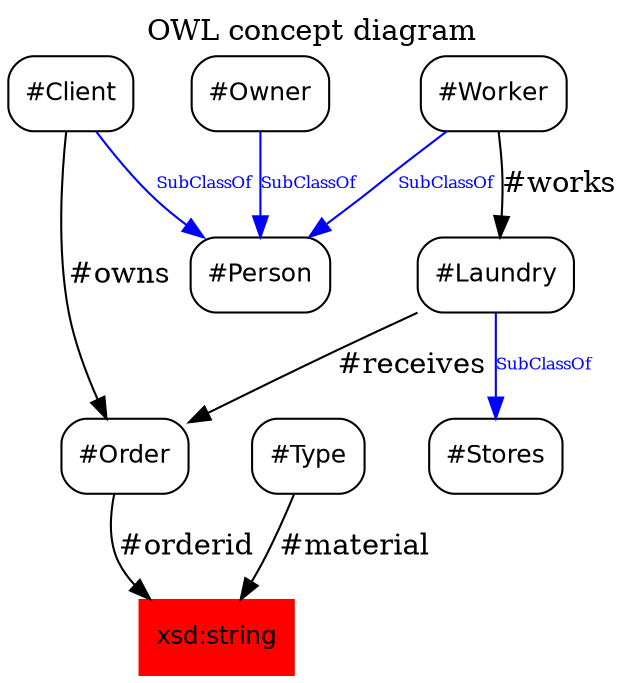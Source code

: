digraph pl_2_1 {
//title
labelloc="t";
label="OWL concept diagram";rankdir=TB;
resolution=300;size="8,5";
"#Laundry" [shape = box, style=rounded, fontsize=12 fontname=helvetica];
"#Laundry" -> "#Order" [ label = "#receives" ]
"#Worker" [shape = box, style=rounded, fontsize=12 fontname=helvetica];
"#Worker" -> "#Laundry" [ label = "#works" ]
"#Client" [shape = box, style=rounded, fontsize=12 fontname=helvetica];
"#Client" -> "#Order" [ label = "#owns" ]
"#Laundry" [shape = box, style=rounded, fontsize=12 fontname=helvetica];
"#Stores" [shape = box, style=rounded, fontsize=12 fontname=helvetica];
"#Laundry" -> "#Stores" [ label = "SubClassOf" , fontsize=8 , fontcolor="blue", color="blue" ]
"#Owner" [shape = box, style=rounded, fontsize=12 fontname=helvetica];
"#Person" [shape = box, style=rounded, fontsize=12 fontname=helvetica];
"#Owner" -> "#Person" [ label = "SubClassOf" , fontsize=8 , fontcolor="blue", color="blue" ]
"#Type" [shape = box, style=rounded, fontsize=12 fontname=helvetica];
"xsd:string" [shape = box, style=filled,color="red", fontsize=12 fontname=helvetica];
"#Type" -> "xsd:string" [ label = "#material" ]
"#Order" [shape = box, style=rounded, fontsize=12 fontname=helvetica];
"xsd:string" [shape = box, style=filled,color="red", fontsize=12 fontname=helvetica];
"#Order" -> "xsd:string" [ label = "#orderid" ]
"#Client" [shape = box, style=rounded, fontsize=12 fontname=helvetica];
"#Person" [shape = box, style=rounded, fontsize=12 fontname=helvetica];
"#Client" -> "#Person" [ label = "SubClassOf" , fontsize=8 , fontcolor="blue", color="blue" ]
"#Worker" [shape = box, style=rounded, fontsize=12 fontname=helvetica];
"#Person" [shape = box, style=rounded, fontsize=12 fontname=helvetica];
"#Worker" -> "#Person" [ label = "SubClassOf" , fontsize=8 , fontcolor="blue", color="blue" ]
}
